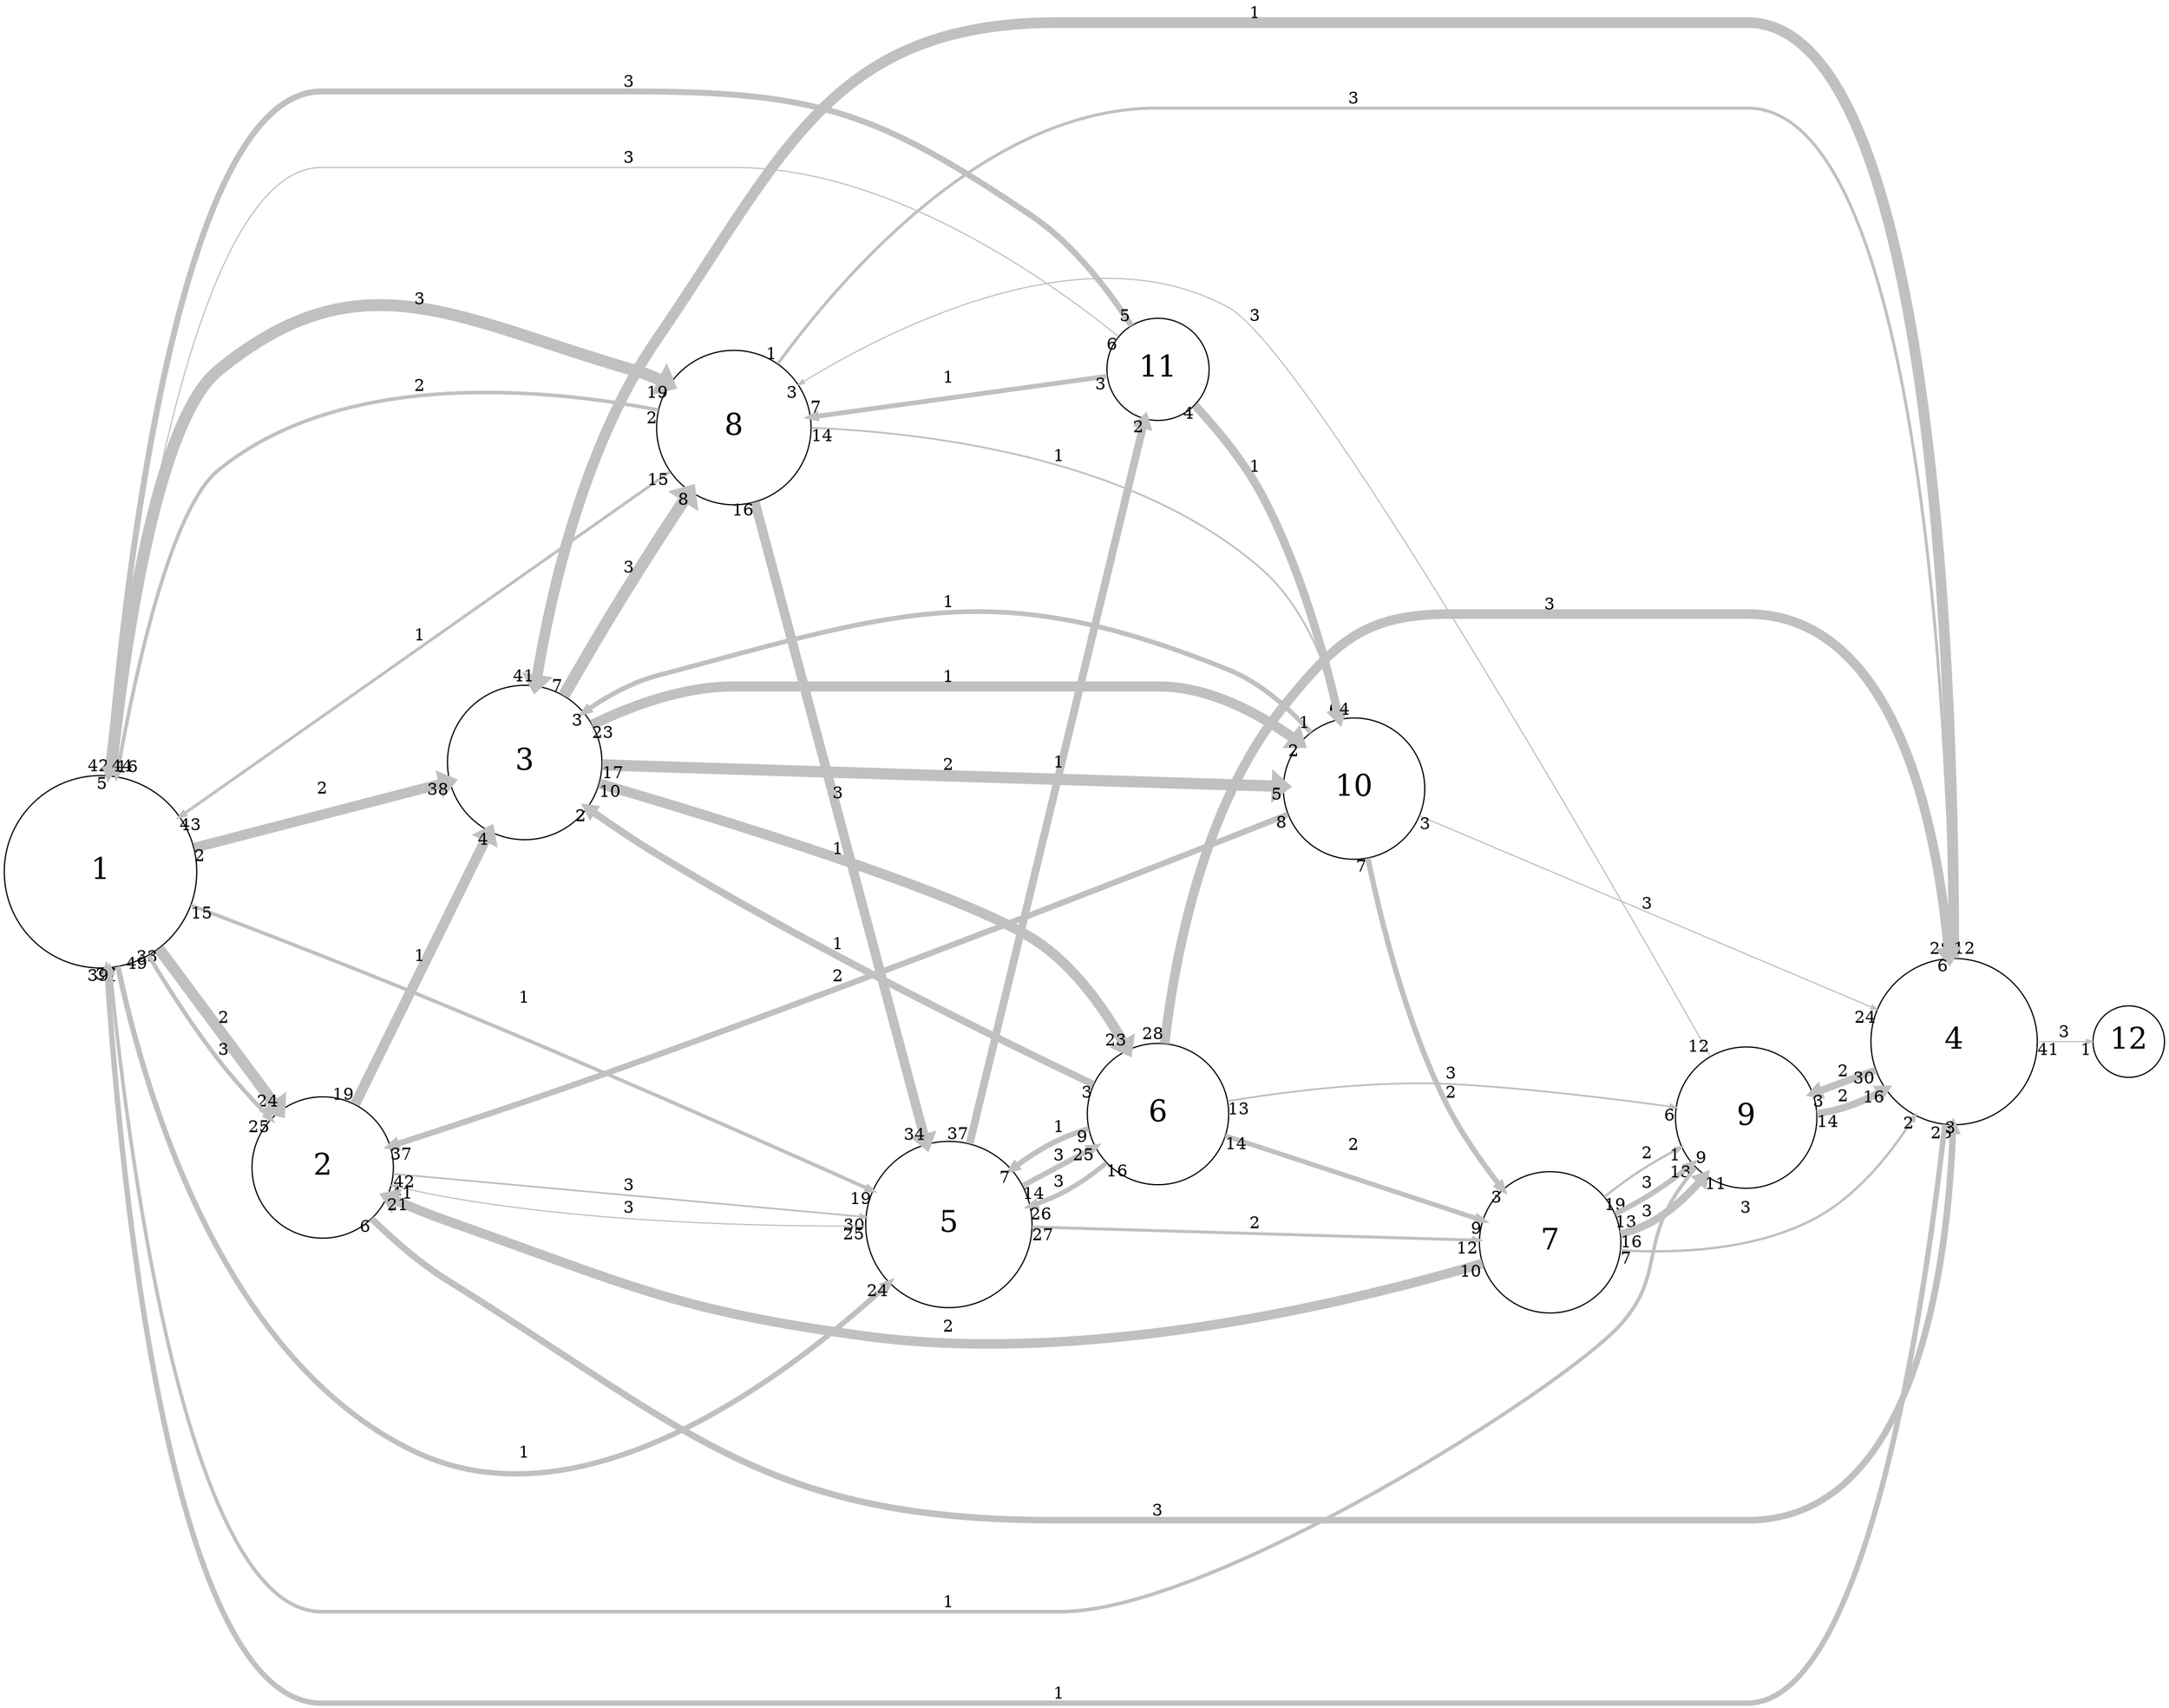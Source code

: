 digraph "" {
	graph [bb="0,0,1782.2,1467.2",
		overlap=false,
		rankdir=LR,
		ratio=0.5,
		scale=1,
		splines=spline
	];
	node [fontsize=25,
		label="\N",
		shape=circle
	];
	edge [arrowsize=0.5,
		splines=true
	];
	0	[height=2.25,
		label=1,
		pos="81.19,420",
		width=2.25];
	1	[height=1.65,
		label=2,
		pos="264.19,545",
		width=1.65];
	0 -> 1	[key=0,
		capacity=2,
		color=grey,
		from_pd=32,
		head_lp="207.93,503.25",
		headlabel=24,
		label=2,
		lp="183.19,498.25",
		penwidth=9.5,
		pos="e,214.68,511.5 148.56,465.84 166.95,478.53 186.77,492.22 204.67,504.59",
		pt=2,
		tail_lp="155.31,457.59",
		taillabel=33,
		to_pd=23];
	0 -> 1	[key=1,
		capacity=3,
		color=grey,
		from_pd=48,
		head_lp="230.46,492.87",
		headlabel=25,
		label=3,
		lp="183.19,478.25",
		penwidth=3.5,
		pos="e,223.71,501.12 156.37,451.35 166.83,456.86 177.2,462.95 186.56,469.5 196.83,476.68 206.97,485.28 216.36,494.06",
		pt=14,
		tail_lp="163.12,459.6",
		taillabel=49,
		to_pd=24];
	2	[height=1.8,
		label=3,
		pos="431.19,703",
		width=1.8];
	0 -> 2	[key=0,
		capacity=2,
		color=grey,
		from_pd=1,
		head_lp="361.08,697.57",
		headlabel=38,
		label=2,
		lp="264.19,683.25",
		penwidth=8.5,
		pos="e,367.83,689.32 115.14,494.06 135.99,533.82 166.29,581.07 204.79,613 248.69,649.4 309.17,672.47 356.43,686.13",
		pt=4,
		tail_lp="111.77,502.31",
		taillabel=2,
		to_pd=37];
	4	[height=1.95,
		label=5,
		pos="781.19,355",
		width=1.95];
	0 -> 4	[key=0,
		capacity=1,
		color=grey,
		from_pd=14,
		head_lp="745.4,282.56",
		headlabel=19,
		label=1,
		lp="431.19,208.25",
		penwidth=3.0,
		pos="e,752.15,290.81 108.03,343.08 127.35,298.18 158.5,244.84 204.79,216 266.07,177.82 294.29,203.28 366.39,199.5 500.25,192.49 548.7,\
137.86 667.99,199 702.75,216.82 729.18,250.96 747.63,282.78",
		pt=15,
		tail_lp="101.28,334.83",
		taillabel=15,
		to_pd=18];
	0 -> 4	[key=1,
		capacity=1,
		color=grey,
		from_pd=36,
		head_lp="762.06,277.52",
		headlabel=24,
		label=1,
		lp="431.19,77.25",
		penwidth=4.5,
		pos="e,768.81,285.77 88.76,339.03 102.11,235.37 142.35,69 263.19,69 263.19,69 263.19,69 604.19,69 701.47,69 746.71,190.51 766.42,275.13",
		pt=12,
		tail_lp="82.01,330.78",
		taillabel=37,
		to_pd=23];
	7	[height=1.8,
		label=8,
		pos="603.19,273",
		width=1.8];
	0 -> 7	[key=0,
		capacity=3,
		color=grey,
		from_pd=41,
		head_lp="535,259.68",
		headlabel=19,
		label=3,
		lp="345.19,227.25",
		penwidth=10.0,
		pos="e,541.75,251.43 111.71,344.75 127.43,314.34 149.82,281.81 179.81,262 285.15,192.43 439.73,221.36 529.75,247.81",
		pt=1,
		tail_lp="118.46,336.5",
		taillabel=42,
		to_pd=18];
	1 -> 2	[key=0,
		capacity=1,
		color=grey,
		from_pd=18,
		head_lp="380.41,650.31",
		headlabel=4,
		label=1,
		lp="345.19,632.25",
		penwidth=8.5,
		pos="e,383.78,658.56 307.68,585.69 328.25,605.38 353.2,629.27 375.19,650.34",
		pt=4,
		tail_lp="314.43,577.44",
		taillabel=19,
		to_pd=3];
	1 -> 4	[key=0,
		capacity=3,
		color=grey,
		from_pd=41,
		head_lp="705.47,377.41",
		headlabel=30,
		label=3,
		lp="517.19,431.25",
		penwidth=1.5,
		pos="e,712.22,369.16 312.68,510.02 322.07,503.9 332.05,497.92 341.81,493 462.62,432.06 615.74,391.3 705.35,370.73",
		pt=18,
		tail_lp="319.43,518.27",
		taillabel=42,
		to_pd=29];
	3	[height=1.95,
		label=4,
		pos="1610.2,480",
		width=1.95];
	1 -> 3	[key=0,
		capacity=3,
		color=grey,
		from_pd=5,
		head_lp="1616.7,558.7",
		headlabel=26,
		label=3,
		lp="953.19,1264.2",
		penwidth=5.5,
		pos="e,1609.9,550.45 308.64,584.79 314.59,592.26 319.91,600.43 323.59,609 346.24,661.82 336.46,809.77 341.81,867 350.6,961 343.44,986.42 \
366.39,1078 385.2,1153.1 352.81,1240 430.19,1240 430.19,1240 430.19,1240 690.19,1240 869.87,1240 1354.5,1305.6 1497.6,1197 1597,\
1121.5 1609.4,733.24 1609.9,561.67",
		pt=10,
		tail_lp="305.27,576.54",
		taillabel=6,
		to_pd=25];
	2 -> 7	[key=0,
		capacity=3,
		color=grey,
		from_pd=6,
		head_lp="570.74,339.69",
		headlabel=8,
		label=3,
		lp="517.19,477.25",
		penwidth=10.0,
		pos="e,574.12,331.44 452.01,641.22 467.69,593.61 490.72,526.35 513.81,468.5 530.71,426.18 551.64,379.66 568.89,342.62",
		pt=1,
		tail_lp="448.64,632.97",
		taillabel=7,
		to_pd=7];
	5	[height=1.65,
		label=6,
		pos="953.19,340",
		width=1.65];
	2 -> 5	[key=0,
		capacity=1,
		color=grey,
		from_pd=9,
		head_lp="945.07,408.06",
		headlabel=23,
		label=1,
		lp="689.19,661.25",
		penwidth=8.5,
		pos="e,951.82,399.81 494.56,688.4 501.06,686.91 507.57,685.42 513.81,684 554.07,674.88 846.49,632.27 876.56,604 929.05,554.66 945.93,\
471.6 950.94,411.81",
		pt=4,
		tail_lp="501.31,696.65",
		taillabel=10,
		to_pd=22];
	9	[height=1.65,
		label=10,
		pos="1115.2,802",
		width=1.65];
	2 -> 9	[key=0,
		capacity=1,
		color=grey,
		from_pd=22,
		head_lp="1062.7,844.46",
		headlabel=2,
		label=1,
		lp="781.19,991.25",
		penwidth=8.5,
		pos="e,1066.1,836.21 435.56,767.99 442.21,822.72 461.09,898.13 513.81,937 681.17,1060.4 941.07,918.14 1056.1,842.83",
		pt=4,
		tail_lp="428.81,776.24",
		taillabel=23,
		to_pd=1];
	2 -> 9	[key=1,
		capacity=2,
		color=grey,
		from_pd=16,
		head_lp="1053.2,804.3",
		headlabel=5,
		label=2,
		lp="781.19,923.25",
		penwidth=9.5,
		pos="e,1056.6,812.55 476.67,749.6 527.68,799.12 616.53,873.95 710.99,901 770.98,918.18 792.52,921.69 851.39,901 874.18,892.99 872.38,\
878.18 893.79,867 941.4,842.13 999.91,825.44 1044.7,815.2",
		pt=2,
		tail_lp="483.42,741.35",
		taillabel=17,
		to_pd=4];
	4 -> 1	[key=0,
		capacity=3,
		color=grey,
		from_pd=24,
		head_lp="329.83,535.32",
		headlabel=41,
		label=3,
		lp="517.19,495.25",
		penwidth=1.0,
		pos="e,323.08,535.32 718.23,386.62 701.9,394.91 684.3,403.82 667.99,412 602.64,444.78 589.36,460.25 520.56,485 457.15,507.81 381.71,524.3 \
329.35,534.15",
		pt=19,
		tail_lp="711.48,394.87",
		taillabel=25,
		to_pd=40];
	4 -> 5	[key=0,
		capacity=3,
		color=grey,
		from_pd=13,
		head_lp="891.14,354.44",
		headlabel=25,
		label=3,
		lp="873.19,377.25",
		penwidth=4.5,
		pos="e,897.89,362.69 850.34,369.5 859.18,369.88 868.1,369.52 876.56,368 880.08,367.37 883.64,366.59 887.21,365.69",
		pt=12,
		tail_lp="857.09,377.75",
		taillabel=14,
		to_pd=24];
	6	[height=1.65,
		label=7,
		pos="1276.2,495",
		width=1.65];
	4 -> 6	[key=0,
		capacity=2,
		color=grey,
		from_pd=26,
		head_lp="1210.3,478.66",
		headlabel=12,
		label=2,
		lp="1034.2,461.25",
		penwidth=2.5,
		pos="e,1217.1,486.91 844.33,386.53 860.25,394.04 877.48,401.7 893.79,408 963.96,435.1 982.59,439.66 1055.8,457 1106.6,469.03 1164.8,478.94 \
1208.5,485.62",
		pt=16,
		tail_lp="851.08,394.78",
		taillabel=27,
		to_pd=11];
	10	[height=1.2,
		label=11,
		pos="953.19,1002",
		width=1.2];
	4 -> 10	[key=0,
		capacity=1,
		color=grey,
		from_pd=36,
		head_lp="939.46,951.45",
		headlabel=2,
		label=1,
		lp="873.19,644.25",
		penwidth=6.5,
		pos="e,942.84,959.7 817.67,415.35 830.01,438.63 842.88,465.91 851.39,492 867.04,539.96 860.61,554.4 869.81,604 892.79,727.73 923.73,872.23 \
940.39,948.51",
		pt=8,
		tail_lp="824.42,423.6",
		taillabel=37,
		to_pd=1];
	7 -> 0	[key=0,
		capacity=2,
		color=grey,
		from_pd=1,
		head_lp="166.23,406.4",
		headlabel=16,
		label=2,
		lp="345.19,355.25",
		penwidth=3.0,
		pos="e,159.48,398.15 540.37,290.47 447.95,316.6 273.41,365.94 168.47,395.61",
		pt=15,
		tail_lp="537,298.72",
		taillabel=2,
		to_pd=15];
	7 -> 0	[key=1,
		capacity=1,
		color=grey,
		from_pd=14,
		head_lp="157.28,385.74",
		headlabel=43,
		label=1,
		lp="345.19,313.25",
		penwidth=2.5,
		pos="e,150.53,377.49 538.12,277.1 490.41,280.93 423.85,287.93 366.39,300 292.81,315.45 273.76,320.07 204.79,350 189.24,356.75 173.13,\
364.96 157.92,373.36",
		pt=16,
		tail_lp="531.37,285.35",
		taillabel=15,
		to_pd=42];
	7 -> 4	[key=0,
		capacity=3,
		color=grey,
		from_pd=15,
		head_lp="710.23,317.3",
		headlabel=34,
		label=3,
		lp="689.19,322.25",
		penwidth=8.0,
		pos="e,716.98,325.55 662.31,300.08 676.41,306.65 691.67,313.76 706.39,320.61",
		pt=5,
		tail_lp="669.06,308.33",
		taillabel=16,
		to_pd=33];
	7 -> 3	[key=0,
		capacity=3,
		color=grey,
		from_pd=0,
		head_lp="1597.9,401.51",
		headlabel=28,
		label=3,
		lp="1115.2,149.25",
		penwidth=2.5,
		pos="e,1604.7,409.76 655.31,234.09 672.23,223 691.68,212.03 710.99,205 914.96,130.73 978.12,141 1195.2,141 1195.2,141 1195.2,141 1439.2,\
141 1555,141 1591.9,301 1603.7,401.16",
		pt=16,
		tail_lp="658.69,242.34",
		taillabel=1,
		to_pd=27];
	7 -> 9	[key=0,
		capacity=1,
		color=grey,
		from_pd=13,
		head_lp="1062.2,760.64",
		headlabel=6,
		label=1,
		lp="873.19,671.25",
		penwidth=1.5,
		pos="e,1065.6,768.89 618.52,336.25 633.89,393.08 662.81,476.36 710.99,535 821.31,669.26 893.09,653.43 1037.6,750 1044.8,754.84 1052.4,\
759.96 1059.9,765.03",
		pt=18,
		tail_lp="625.27,344.5",
		taillabel=14,
		to_pd=5];
	3 -> 0	[key=0,
		capacity=1,
		color=grey,
		from_pd=2,
		head_lp="85.815,330.27",
		headlabel=1,
		label=1,
		lp="873.19,8.25",
		penwidth=4.5,
		pos="e,82.44,338.52 1599.4,410.2 1578.6,277.08 1525.2,0 1439.2,0 263.19,0 263.19,0 263.19,0 121.57,0 89.427,203.89 82.958,327.55",
		pt=12,
		tail_lp="1602.7,418.45",
		taillabel=3,
		to_pd=0];
	3 -> 2	[key=0,
		capacity=1,
		color=grey,
		from_pd=11,
		head_lp="443.28,776.06",
		headlabel=41,
		label=1,
		lp="1034.2,1191.2",
		penwidth=9.0,
		pos="e,436.53,767.81 1607,550.63 1599.7,728.9 1568.4,1183 1439.2,1183 602.19,1183 602.19,1183 602.19,1183 559.78,1183 540.58,1179.9 513.81,\
1147 468.95,1091.8 446.67,891.82 437.51,780",
		pt=3,
		tail_lp="1600.3,558.88",
		taillabel=12,
		to_pd=40];
	8	[height=1.65,
		label=9,
		pos="1438.2,420",
		width=1.65];
	3 -> 8	[key=0,
		capacity=2,
		color=grey,
		from_pd=29,
		head_lp="1497.8,447.73",
		headlabel=3,
		label=2,
		lp="1519.2,457.25",
		penwidth=6.0,
		pos="e,1494.4,439.48 1543.6,456.85 1530.9,452.37 1517.6,447.67 1504.9,443.19",
		pt=9,
		tail_lp="1536.9,448.6",
		taillabel=30,
		to_pd=2];
	11	[height=0.81514,
		label=12,
		pos="1753.2,480",
		width=0.81514];
	3 -> 11	[key=0,
		capacity=3,
		color=grey,
		from_pd=40,
		head_lp="1720.2,471.75",
		headlabel=1,
		label=3,
		lp="1702.2,488.25",
		penwidth=1.0,
		pos="e,1723.6,480 1680.9,480 1693.5,480 1706.2,480 1717.3,480",
		pt=19,
		tail_lp="1687.6,471.75",
		taillabel=41,
		to_pd=0];
	5 -> 2	[key=0,
		capacity=1,
		color=grey,
		from_pd=2,
		head_lp="499.51,716.11",
		headlabel=2,
		label=1,
		lp="689.19,705.25",
		penwidth=6.0,
		pos="e,496.14,707.86 945,399.32 935.89,458.37 916.29,550.06 876.56,620 868.62,633.99 865.52,638.32 851.39,646 742.57,705.12 595.25,711.09 \
507.35,708.28",
		pt=9,
		tail_lp="941.63,407.57",
		taillabel=3,
		to_pd=1];
	5 -> 4	[key=0,
		capacity=3,
		color=grey,
		from_pd=15,
		head_lp="858.09,340.65",
		headlabel=26,
		label=3,
		lp="873.19,356.25",
		penwidth=4.0,
		pos="e,851.34,348.9 893.72,345.16 883.58,346.05 872.89,347 862.31,347.93",
		pt=13,
		tail_lp="886.97,336.91",
		taillabel=16,
		to_pd=25];
	5 -> 4	[key=1,
		capacity=1,
		color=grey,
		from_pd=8,
		head_lp="851.08,323.84",
		headlabel=7,
		label=1,
		lp="873.19,336.25",
		penwidth=4.5,
		pos="e,847.71,332.09 895.02,326.82 886.57,326.18 877.96,326.25 869.81,327.5 866.08,328.07 862.28,328.78 858.47,329.58",
		pt=12,
		tail_lp="891.65,318.57",
		taillabel=9,
		to_pd=6];
	5 -> 3	[key=0,
		capacity=3,
		color=grey,
		from_pd=27,
		head_lp="1576.7,411.79",
		headlabel=6,
		label=3,
		lp="1276.2,317.25",
		penwidth=8.0,
		pos="e,1573.4,420.04 1011.5,326.82 1114.5,306.19 1335.2,275.97 1497.6,352 1524.8,364.75 1548.1,387.64 1566.2,410.58",
		pt=5,
		tail_lp="1018.3,318.57",
		taillabel=28,
		to_pd=5];
	5 -> 8	[key=0,
		capacity=3,
		color=grey,
		from_pd=12,
		head_lp="1376,418.67",
		headlabel=6,
		label=3,
		lp="1196.2,388.25",
		penwidth=1.5,
		pos="e,1379.3,410.42 1012,349.57 1102.6,364.58 1277.6,393.57 1372.4,409.27",
		pt=18,
		tail_lp="1018.7,341.32",
		taillabel=13,
		to_pd=5];
	5 -> 6	[key=0,
		capacity=2,
		color=grey,
		from_pd=13,
		head_lp="1220.5,474.56",
		headlabel=9,
		label=2,
		lp="1115.2,449.25",
		penwidth=4.0,
		pos="e,1223.9,466.31 1008.1,363.35 1053,383.1 1118.5,412.56 1174.6,440.5 1187.6,446.99 1201.4,454.22 1214.5,461.24",
		pt=13,
		tail_lp="1014.9,371.6",
		taillabel=14,
		to_pd=8];
	9 -> 1	[key=0,
		capacity=2,
		color=grey,
		from_pd=7,
		head_lp="301.05,593.94",
		headlabel=37,
		label=2,
		lp="689.19,1078.2",
		penwidth=5.0,
		pos="e,307.8,585.69 1108.3,861.33 1098.9,920.82 1074.8,1009.8 1012.6,1054 895.71,1137.2 833.66,1070 690.19,1070 430.19,1070 430.19,1070 \
430.19,1070 219.89,1070 421.34,795.19 323.59,609 320.99,604.05 317.92,599.19 314.56,594.49",
		pt=11,
		tail_lp="1104.9,869.58",
		taillabel=8,
		to_pd=36];
	9 -> 2	[key=0,
		capacity=1,
		color=grey,
		from_pd=0,
		head_lp="491.61,742.29",
		headlabel=3,
		label=1,
		lp="781.19,772.25",
		penwidth=4.0,
		pos="e,488.23,734.04 1059,782.22 1028.5,772.99 989.74,764 954.19,764 602.19,764 602.19,764 602.19,764 566.4,764 528.73,751.87 497.97,\
738.43",
		pt=13,
		tail_lp="1055.7,773.97",
		taillabel=1,
		to_pd=2];
	9 -> 3	[key=0,
		capacity=3,
		color=grey,
		from_pd=2,
		head_lp="1544.1,526.35",
		headlabel=24,
		label=3,
		lp="1357.2,652.25",
		penwidth=1.0,
		pos="e,1550.9,518.1 1165.3,769.95 1255.1,711.27 1445.9,586.62 1545.6,521.54",
		pt=19,
		tail_lp="1168.6,761.7",
		taillabel=3,
		to_pd=23];
	9 -> 6	[key=0,
		capacity=2,
		color=grey,
		from_pd=6,
		head_lp="1244.6,555.85",
		headlabel=3,
		label=2,
		lp="1196.2,656.25",
		penwidth=4.5,
		pos="e,1247.9,547.6 1143.5,749.22 1171.1,696.02 1213.6,613.9 1242.8,557.47",
		pt=12,
		tail_lp="1140.1,740.97",
		taillabel=7,
		to_pd=2];
	8 -> 0	[key=0,
		capacity=1,
		color=grey,
		from_pd=8,
		head_lp="75.355,509.49",
		headlabel=39,
		label=1,
		lp="781.19,1380.2",
		penwidth=3.0,
		pos="e,82.105,501.24 1395.1,461.18 1388.7,469.47 1382.8,478.56 1378.8,488 1347.5,560.65 1376.1,587.47 1360.6,665 1087,2026.8 1216.9,1234 \
1174.6,1271 1009.6,1415.6 909.58,1366 690.19,1366 263.19,1366 263.19,1366 263.19,1366 199.7,1366 198.48,1310.7 179.81,1250 99.851,\
990.05 84.648,665.77 82.24,510.75",
		pt=15,
		tail_lp="1391.8,469.43",
		taillabel=9,
		to_pd=38];
	8 -> 7	[key=0,
		capacity=3,
		color=grey,
		from_pd=11,
		head_lp="663.57,249.62",
		headlabel=3,
		label=3,
		lp="1034.2,217.25",
		penwidth=1.0,
		pos="e,660.19,241.37 1408.3,368.11 1369.2,305.64 1293.3,209 1197.2,209 780.19,209 780.19,209 780.19,209 740.54,209 698.73,223.52 665.81,\
238.73",
		pt=19,
		tail_lp="1415.1,359.86",
		taillabel=12,
		to_pd=2];
	8 -> 3	[key=0,
		capacity=2,
		color=grey,
		from_pd=13,
		head_lp="1558.4,449.45",
		headlabel=16,
		label=2,
		lp="1519.2,437.25",
		penwidth=6.0,
		pos="e,1551.7,441.2 1497.7,422.71 1506.2,424.04 1514.7,425.9 1522.6,428.5 1529,430.62 1535.5,433.28 1541.8,436.27",
		pt=9,
		tail_lp="1504.5,414.46",
		taillabel=14,
		to_pd=15];
	6 -> 1	[key=0,
		capacity=2,
		color=grey,
		from_pd=9,
		head_lp="330.71,553.65",
		headlabel=21,
		label=2,
		lp="781.19,538.25",
		penwidth=8.0,
		pos="e,323.96,545.4 1216.7,499.25 1070.4,509.65 677.1,536.14 348.56,545 344.34,545.11 339.99,545.2 335.6,545.27",
		pt=5,
		tail_lp="1209.9,507.5",
		taillabel=10,
		to_pd=20];
	6 -> 3	[key=0,
		capacity=3,
		color=grey,
		from_pd=6,
		head_lp="1536.5,479.35",
		headlabel=2,
		label=3,
		lp="1438.2,506.25",
		penwidth=2.0,
		pos="e,1539.9,487.6 1335.8,496.69 1341.9,496.81 1348,496.92 1353.8,497 1413.7,497.78 1481.3,493.03 1531.9,488.35",
		pt=17,
		tail_lp="1339.1,488.44",
		taillabel=7,
		to_pd=1];
	6 -> 8	[key=0,
		capacity=2,
		color=grey,
		from_pd=18,
		head_lp="1376.1,401.89",
		headlabel=1,
		label=2,
		lp="1357.2,424.25",
		penwidth=2.0,
		pos="e,1379.5,410.14 1311.6,447 1323.4,434.34 1337.8,422.32 1353.8,415.5 1359.4,413.11 1365.5,411.63 1371.6,410.82",
		pt=17,
		tail_lp="1318.4,438.75",
		taillabel=19,
		to_pd=0];
	6 -> 8	[key=1,
		capacity=3,
		color=grey,
		from_pd=12,
		head_lp="1384.3,448.32",
		headlabel=13,
		label=3,
		lp="1357.2,485.25",
		penwidth=4.5,
		pos="e,1391,456.57 1334.7,483.49 1343.5,480.87 1352.4,477.74 1360.6,474 1367.7,470.73 1374.8,466.79 1381.8,462.53",
		pt=12,
		tail_lp="1341.4,475.24",
		taillabel=13,
		to_pd=12];
	6 -> 8	[key=2,
		capacity=3,
		color=grey,
		from_pd=15,
		head_lp="1375.8,432.67",
		headlabel=11,
		label=3,
		lp="1357.2,462.25",
		penwidth=6.5,
		pos="e,1382.5,440.92 1328.3,466.28 1336.7,461.83 1345.5,457.42 1353.8,453.5 1359.7,450.74 1365.9,447.99 1372.1,445.32",
		pt=8,
		tail_lp="1335,458.03",
		taillabel=16,
		to_pd=10];
	10 -> 0	[key=0,
		capacity=3,
		color=grey,
		from_pd=5,
		head_lp="88.593,509.58",
		headlabel=44,
		label=3,
		lp="517.19,1305.2",
		penwidth=1.0,
		pos="e,81.843,501.33 947.33,1045.2 935.46,1127.2 897.01,1297 782.19,1297 263.19,1297 263.19,1297 263.19,1297 103.18,1297 83.467,729.98 \
81.885,507.8",
		pt=19,
		tail_lp="943.96,1053.5",
		taillabel=6,
		to_pd=43];
	10 -> 0	[key=1,
		capacity=3,
		color=grey,
		from_pd=4,
		head_lp="82.539,493.08",
		headlabel=5,
		label=3,
		lp="517.19,1134.2",
		penwidth=5.0,
		pos="e,85.914,501.33 926.96,1036.5 896.95,1073.2 843.2,1126 782.19,1126 263.19,1126 263.19,1126 263.19,1126 137.96,1126 98.18,703.96 \
86.574,512.49",
		pt=11,
		tail_lp="923.58,1044.8",
		taillabel=5,
		to_pd=4];
	10 -> 7	[key=0,
		capacity=1,
		color=grey,
		from_pd=2,
		head_lp="607.23,345.96",
		headlabel=7,
		label=1,
		lp="781.19,892.25",
		penwidth=4.0,
		pos="e,610.61,337.71 926.4,967.62 907.13,943.08 879.4,910.03 851.39,884.5 794.87,832.98 757.84,845.45 710.99,785 658.76,717.62 625.69,\
473.61 611.77,348.35",
		pt=13,
		tail_lp="929.77,959.37",
		taillabel=3,
		to_pd=6];
	10 -> 9	[key=0,
		capacity=1,
		color=grey,
		from_pd=3,
		head_lp="1084.6,859.27",
		headlabel=4,
		label=1,
		lp="1034.2,925.25",
		penwidth=7.0,
		pos="e,1081.3,851.02 983.7,971.3 1000.1,953.79 1020.6,931.18 1037.6,910 1050.1,894.34 1063.1,876.79 1074.6,860.47",
		pt=7,
		tail_lp="980.32,963.05",
		taillabel=4,
		to_pd=3];
}
